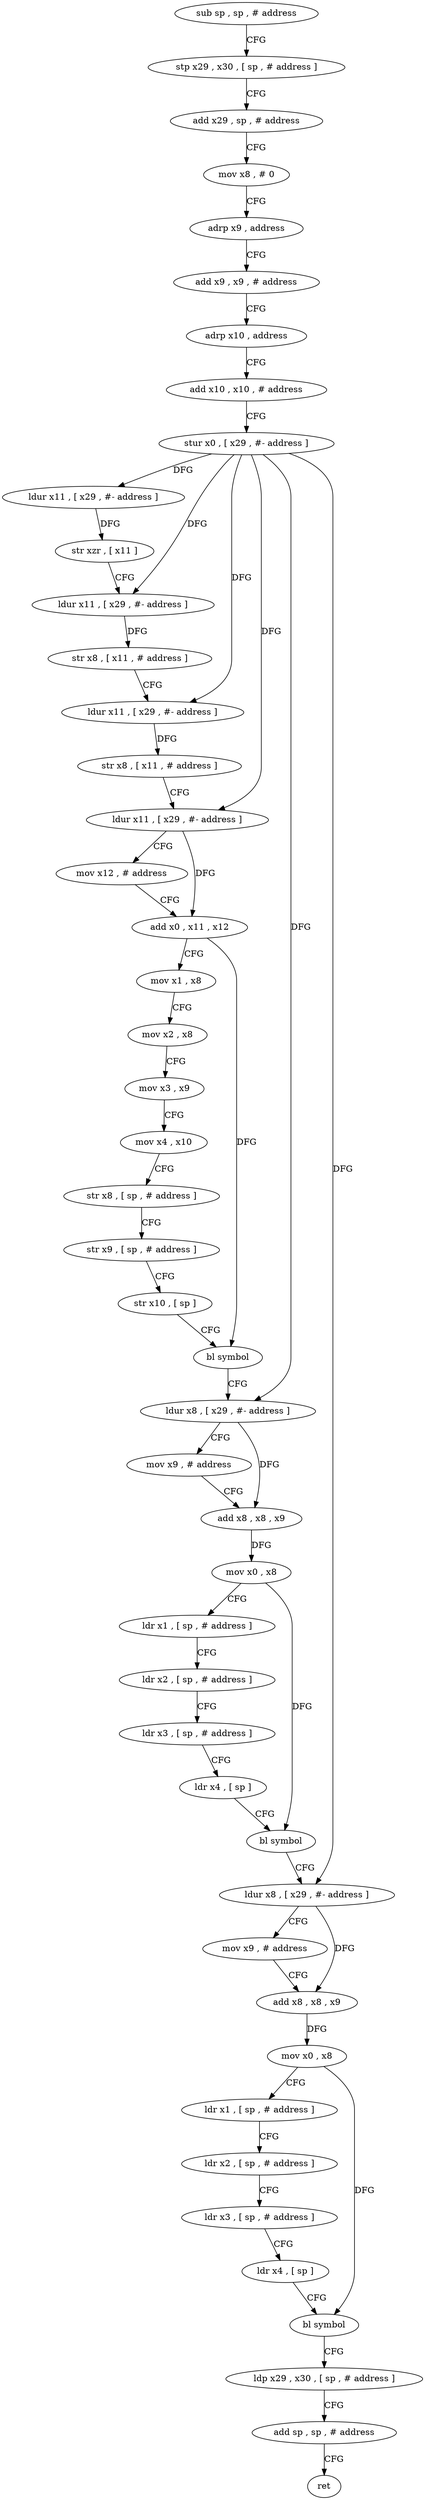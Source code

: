 digraph "func" {
"4229200" [label = "sub sp , sp , # address" ]
"4229204" [label = "stp x29 , x30 , [ sp , # address ]" ]
"4229208" [label = "add x29 , sp , # address" ]
"4229212" [label = "mov x8 , # 0" ]
"4229216" [label = "adrp x9 , address" ]
"4229220" [label = "add x9 , x9 , # address" ]
"4229224" [label = "adrp x10 , address" ]
"4229228" [label = "add x10 , x10 , # address" ]
"4229232" [label = "stur x0 , [ x29 , #- address ]" ]
"4229236" [label = "ldur x11 , [ x29 , #- address ]" ]
"4229240" [label = "str xzr , [ x11 ]" ]
"4229244" [label = "ldur x11 , [ x29 , #- address ]" ]
"4229248" [label = "str x8 , [ x11 , # address ]" ]
"4229252" [label = "ldur x11 , [ x29 , #- address ]" ]
"4229256" [label = "str x8 , [ x11 , # address ]" ]
"4229260" [label = "ldur x11 , [ x29 , #- address ]" ]
"4229264" [label = "mov x12 , # address" ]
"4229268" [label = "add x0 , x11 , x12" ]
"4229272" [label = "mov x1 , x8" ]
"4229276" [label = "mov x2 , x8" ]
"4229280" [label = "mov x3 , x9" ]
"4229284" [label = "mov x4 , x10" ]
"4229288" [label = "str x8 , [ sp , # address ]" ]
"4229292" [label = "str x9 , [ sp , # address ]" ]
"4229296" [label = "str x10 , [ sp ]" ]
"4229300" [label = "bl symbol" ]
"4229304" [label = "ldur x8 , [ x29 , #- address ]" ]
"4229308" [label = "mov x9 , # address" ]
"4229312" [label = "add x8 , x8 , x9" ]
"4229316" [label = "mov x0 , x8" ]
"4229320" [label = "ldr x1 , [ sp , # address ]" ]
"4229324" [label = "ldr x2 , [ sp , # address ]" ]
"4229328" [label = "ldr x3 , [ sp , # address ]" ]
"4229332" [label = "ldr x4 , [ sp ]" ]
"4229336" [label = "bl symbol" ]
"4229340" [label = "ldur x8 , [ x29 , #- address ]" ]
"4229344" [label = "mov x9 , # address" ]
"4229348" [label = "add x8 , x8 , x9" ]
"4229352" [label = "mov x0 , x8" ]
"4229356" [label = "ldr x1 , [ sp , # address ]" ]
"4229360" [label = "ldr x2 , [ sp , # address ]" ]
"4229364" [label = "ldr x3 , [ sp , # address ]" ]
"4229368" [label = "ldr x4 , [ sp ]" ]
"4229372" [label = "bl symbol" ]
"4229376" [label = "ldp x29 , x30 , [ sp , # address ]" ]
"4229380" [label = "add sp , sp , # address" ]
"4229384" [label = "ret" ]
"4229200" -> "4229204" [ label = "CFG" ]
"4229204" -> "4229208" [ label = "CFG" ]
"4229208" -> "4229212" [ label = "CFG" ]
"4229212" -> "4229216" [ label = "CFG" ]
"4229216" -> "4229220" [ label = "CFG" ]
"4229220" -> "4229224" [ label = "CFG" ]
"4229224" -> "4229228" [ label = "CFG" ]
"4229228" -> "4229232" [ label = "CFG" ]
"4229232" -> "4229236" [ label = "DFG" ]
"4229232" -> "4229244" [ label = "DFG" ]
"4229232" -> "4229252" [ label = "DFG" ]
"4229232" -> "4229260" [ label = "DFG" ]
"4229232" -> "4229304" [ label = "DFG" ]
"4229232" -> "4229340" [ label = "DFG" ]
"4229236" -> "4229240" [ label = "DFG" ]
"4229240" -> "4229244" [ label = "CFG" ]
"4229244" -> "4229248" [ label = "DFG" ]
"4229248" -> "4229252" [ label = "CFG" ]
"4229252" -> "4229256" [ label = "DFG" ]
"4229256" -> "4229260" [ label = "CFG" ]
"4229260" -> "4229264" [ label = "CFG" ]
"4229260" -> "4229268" [ label = "DFG" ]
"4229264" -> "4229268" [ label = "CFG" ]
"4229268" -> "4229272" [ label = "CFG" ]
"4229268" -> "4229300" [ label = "DFG" ]
"4229272" -> "4229276" [ label = "CFG" ]
"4229276" -> "4229280" [ label = "CFG" ]
"4229280" -> "4229284" [ label = "CFG" ]
"4229284" -> "4229288" [ label = "CFG" ]
"4229288" -> "4229292" [ label = "CFG" ]
"4229292" -> "4229296" [ label = "CFG" ]
"4229296" -> "4229300" [ label = "CFG" ]
"4229300" -> "4229304" [ label = "CFG" ]
"4229304" -> "4229308" [ label = "CFG" ]
"4229304" -> "4229312" [ label = "DFG" ]
"4229308" -> "4229312" [ label = "CFG" ]
"4229312" -> "4229316" [ label = "DFG" ]
"4229316" -> "4229320" [ label = "CFG" ]
"4229316" -> "4229336" [ label = "DFG" ]
"4229320" -> "4229324" [ label = "CFG" ]
"4229324" -> "4229328" [ label = "CFG" ]
"4229328" -> "4229332" [ label = "CFG" ]
"4229332" -> "4229336" [ label = "CFG" ]
"4229336" -> "4229340" [ label = "CFG" ]
"4229340" -> "4229344" [ label = "CFG" ]
"4229340" -> "4229348" [ label = "DFG" ]
"4229344" -> "4229348" [ label = "CFG" ]
"4229348" -> "4229352" [ label = "DFG" ]
"4229352" -> "4229356" [ label = "CFG" ]
"4229352" -> "4229372" [ label = "DFG" ]
"4229356" -> "4229360" [ label = "CFG" ]
"4229360" -> "4229364" [ label = "CFG" ]
"4229364" -> "4229368" [ label = "CFG" ]
"4229368" -> "4229372" [ label = "CFG" ]
"4229372" -> "4229376" [ label = "CFG" ]
"4229376" -> "4229380" [ label = "CFG" ]
"4229380" -> "4229384" [ label = "CFG" ]
}
